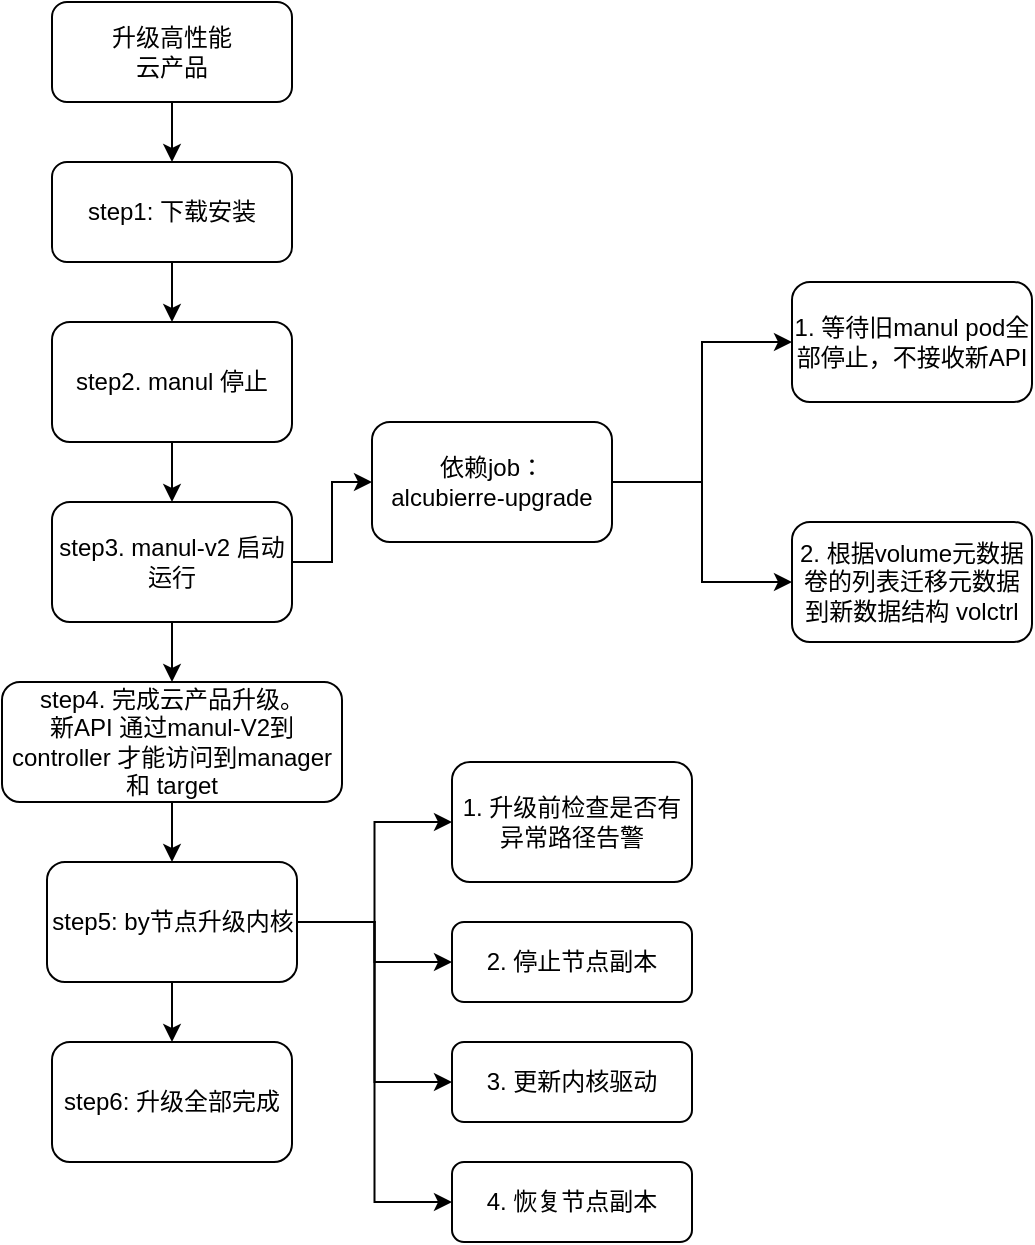 <mxfile version="24.8.3">
  <diagram name="第 1 页" id="D0J0jl4IKhHa07DCxUIr">
    <mxGraphModel dx="954" dy="503" grid="1" gridSize="10" guides="1" tooltips="1" connect="1" arrows="1" fold="1" page="1" pageScale="1" pageWidth="827" pageHeight="1169" math="0" shadow="0">
      <root>
        <mxCell id="0" />
        <mxCell id="1" parent="0" />
        <mxCell id="qZkyeaaC3u281_93p0Kt-14" style="edgeStyle=orthogonalEdgeStyle;rounded=0;orthogonalLoop=1;jettySize=auto;html=1;exitX=0.5;exitY=1;exitDx=0;exitDy=0;entryX=0.5;entryY=0;entryDx=0;entryDy=0;" parent="1" source="qZkyeaaC3u281_93p0Kt-1" target="qZkyeaaC3u281_93p0Kt-2" edge="1">
          <mxGeometry relative="1" as="geometry" />
        </mxCell>
        <mxCell id="qZkyeaaC3u281_93p0Kt-1" value="升级高性能&lt;div&gt;云产品&lt;/div&gt;" style="rounded=1;whiteSpace=wrap;html=1;" parent="1" vertex="1">
          <mxGeometry x="300" y="100" width="120" height="50" as="geometry" />
        </mxCell>
        <mxCell id="qZkyeaaC3u281_93p0Kt-15" style="edgeStyle=orthogonalEdgeStyle;rounded=0;orthogonalLoop=1;jettySize=auto;html=1;exitX=0.5;exitY=1;exitDx=0;exitDy=0;entryX=0.5;entryY=0;entryDx=0;entryDy=0;" parent="1" source="qZkyeaaC3u281_93p0Kt-2" target="qZkyeaaC3u281_93p0Kt-3" edge="1">
          <mxGeometry relative="1" as="geometry" />
        </mxCell>
        <mxCell id="qZkyeaaC3u281_93p0Kt-2" value="step1: 下载安装" style="rounded=1;whiteSpace=wrap;html=1;" parent="1" vertex="1">
          <mxGeometry x="300" y="180" width="120" height="50" as="geometry" />
        </mxCell>
        <mxCell id="qZkyeaaC3u281_93p0Kt-17" style="edgeStyle=orthogonalEdgeStyle;rounded=0;orthogonalLoop=1;jettySize=auto;html=1;exitX=0.5;exitY=1;exitDx=0;exitDy=0;entryX=0.5;entryY=0;entryDx=0;entryDy=0;" parent="1" source="qZkyeaaC3u281_93p0Kt-3" target="qZkyeaaC3u281_93p0Kt-16" edge="1">
          <mxGeometry relative="1" as="geometry" />
        </mxCell>
        <mxCell id="qZkyeaaC3u281_93p0Kt-3" value="step2. manul 停止" style="rounded=1;whiteSpace=wrap;html=1;" parent="1" vertex="1">
          <mxGeometry x="300" y="260" width="120" height="60" as="geometry" />
        </mxCell>
        <mxCell id="qZkyeaaC3u281_93p0Kt-12" style="edgeStyle=orthogonalEdgeStyle;rounded=0;orthogonalLoop=1;jettySize=auto;html=1;exitX=1;exitY=0.5;exitDx=0;exitDy=0;entryX=0;entryY=0.5;entryDx=0;entryDy=0;" parent="1" source="qZkyeaaC3u281_93p0Kt-6" target="qZkyeaaC3u281_93p0Kt-8" edge="1">
          <mxGeometry relative="1" as="geometry" />
        </mxCell>
        <mxCell id="qZkyeaaC3u281_93p0Kt-13" style="edgeStyle=orthogonalEdgeStyle;rounded=0;orthogonalLoop=1;jettySize=auto;html=1;exitX=1;exitY=0.5;exitDx=0;exitDy=0;entryX=0;entryY=0.5;entryDx=0;entryDy=0;" parent="1" source="qZkyeaaC3u281_93p0Kt-6" target="qZkyeaaC3u281_93p0Kt-11" edge="1">
          <mxGeometry relative="1" as="geometry" />
        </mxCell>
        <mxCell id="qZkyeaaC3u281_93p0Kt-6" value="依赖job：&lt;br&gt;alcubierre-upgrade" style="whiteSpace=wrap;html=1;rounded=1;" parent="1" vertex="1">
          <mxGeometry x="460" y="310" width="120" height="60" as="geometry" />
        </mxCell>
        <mxCell id="qZkyeaaC3u281_93p0Kt-8" value="1. 等待旧manul pod全部停止，不接收新API" style="whiteSpace=wrap;html=1;rounded=1;" parent="1" vertex="1">
          <mxGeometry x="670" y="240" width="120" height="60" as="geometry" />
        </mxCell>
        <mxCell id="qZkyeaaC3u281_93p0Kt-11" value="2. 根据volume元数据卷的列表迁移元数据到新数据结构 volctrl" style="whiteSpace=wrap;html=1;rounded=1;" parent="1" vertex="1">
          <mxGeometry x="670" y="360" width="120" height="60" as="geometry" />
        </mxCell>
        <mxCell id="qZkyeaaC3u281_93p0Kt-18" style="edgeStyle=orthogonalEdgeStyle;rounded=0;orthogonalLoop=1;jettySize=auto;html=1;exitX=1;exitY=0.5;exitDx=0;exitDy=0;entryX=0;entryY=0.5;entryDx=0;entryDy=0;" parent="1" source="qZkyeaaC3u281_93p0Kt-16" target="qZkyeaaC3u281_93p0Kt-6" edge="1">
          <mxGeometry relative="1" as="geometry" />
        </mxCell>
        <mxCell id="qZkyeaaC3u281_93p0Kt-19" style="edgeStyle=orthogonalEdgeStyle;rounded=0;orthogonalLoop=1;jettySize=auto;html=1;exitX=0.5;exitY=1;exitDx=0;exitDy=0;" parent="1" source="qZkyeaaC3u281_93p0Kt-16" edge="1">
          <mxGeometry relative="1" as="geometry">
            <mxPoint x="360" y="440" as="targetPoint" />
          </mxGeometry>
        </mxCell>
        <mxCell id="qZkyeaaC3u281_93p0Kt-16" value="step3. manul-v2 启动运行" style="rounded=1;whiteSpace=wrap;html=1;" parent="1" vertex="1">
          <mxGeometry x="300" y="350" width="120" height="60" as="geometry" />
        </mxCell>
        <mxCell id="bWttF4Ye1A_sWvjmgaZt-2" style="edgeStyle=orthogonalEdgeStyle;rounded=0;orthogonalLoop=1;jettySize=auto;html=1;exitX=0.5;exitY=1;exitDx=0;exitDy=0;entryX=0.5;entryY=0;entryDx=0;entryDy=0;" edge="1" parent="1" source="qZkyeaaC3u281_93p0Kt-20" target="bWttF4Ye1A_sWvjmgaZt-1">
          <mxGeometry relative="1" as="geometry" />
        </mxCell>
        <mxCell id="qZkyeaaC3u281_93p0Kt-20" value="step4. 完成云产品升级。&lt;br&gt;新API 通过manul-V2到 controller 才能访问到manager 和 target" style="rounded=1;whiteSpace=wrap;html=1;" parent="1" vertex="1">
          <mxGeometry x="275" y="440" width="170" height="60" as="geometry" />
        </mxCell>
        <mxCell id="bWttF4Ye1A_sWvjmgaZt-4" value="" style="edgeStyle=orthogonalEdgeStyle;rounded=0;orthogonalLoop=1;jettySize=auto;html=1;" edge="1" parent="1" source="bWttF4Ye1A_sWvjmgaZt-1" target="bWttF4Ye1A_sWvjmgaZt-3">
          <mxGeometry relative="1" as="geometry" />
        </mxCell>
        <mxCell id="bWttF4Ye1A_sWvjmgaZt-6" style="edgeStyle=orthogonalEdgeStyle;rounded=0;orthogonalLoop=1;jettySize=auto;html=1;exitX=1;exitY=0.5;exitDx=0;exitDy=0;entryX=0;entryY=0.5;entryDx=0;entryDy=0;" edge="1" parent="1" source="bWttF4Ye1A_sWvjmgaZt-1" target="bWttF4Ye1A_sWvjmgaZt-5">
          <mxGeometry relative="1" as="geometry" />
        </mxCell>
        <mxCell id="bWttF4Ye1A_sWvjmgaZt-8" style="edgeStyle=orthogonalEdgeStyle;rounded=0;orthogonalLoop=1;jettySize=auto;html=1;exitX=1;exitY=0.5;exitDx=0;exitDy=0;entryX=0;entryY=0.5;entryDx=0;entryDy=0;" edge="1" parent="1" source="bWttF4Ye1A_sWvjmgaZt-1" target="bWttF4Ye1A_sWvjmgaZt-7">
          <mxGeometry relative="1" as="geometry" />
        </mxCell>
        <mxCell id="bWttF4Ye1A_sWvjmgaZt-11" style="edgeStyle=orthogonalEdgeStyle;rounded=0;orthogonalLoop=1;jettySize=auto;html=1;exitX=1;exitY=0.5;exitDx=0;exitDy=0;entryX=0;entryY=0.5;entryDx=0;entryDy=0;" edge="1" parent="1" source="bWttF4Ye1A_sWvjmgaZt-1" target="bWttF4Ye1A_sWvjmgaZt-10">
          <mxGeometry relative="1" as="geometry" />
        </mxCell>
        <mxCell id="bWttF4Ye1A_sWvjmgaZt-13" value="" style="edgeStyle=orthogonalEdgeStyle;rounded=0;orthogonalLoop=1;jettySize=auto;html=1;" edge="1" parent="1" source="bWttF4Ye1A_sWvjmgaZt-1" target="bWttF4Ye1A_sWvjmgaZt-12">
          <mxGeometry relative="1" as="geometry" />
        </mxCell>
        <mxCell id="bWttF4Ye1A_sWvjmgaZt-1" value="step5: by节点升级内核" style="rounded=1;whiteSpace=wrap;html=1;" vertex="1" parent="1">
          <mxGeometry x="297.5" y="530" width="125" height="60" as="geometry" />
        </mxCell>
        <mxCell id="bWttF4Ye1A_sWvjmgaZt-3" value="1. 升级前检查是否有异常路径告警" style="whiteSpace=wrap;html=1;rounded=1;" vertex="1" parent="1">
          <mxGeometry x="500" y="480" width="120" height="60" as="geometry" />
        </mxCell>
        <mxCell id="bWttF4Ye1A_sWvjmgaZt-5" value="2. 停止节点副本" style="whiteSpace=wrap;html=1;rounded=1;" vertex="1" parent="1">
          <mxGeometry x="500" y="560" width="120" height="40" as="geometry" />
        </mxCell>
        <mxCell id="bWttF4Ye1A_sWvjmgaZt-7" value="3. 更新内核驱动" style="whiteSpace=wrap;html=1;rounded=1;" vertex="1" parent="1">
          <mxGeometry x="500" y="620" width="120" height="40" as="geometry" />
        </mxCell>
        <mxCell id="bWttF4Ye1A_sWvjmgaZt-10" value="4. 恢复节点副本" style="whiteSpace=wrap;html=1;rounded=1;" vertex="1" parent="1">
          <mxGeometry x="500" y="680" width="120" height="40" as="geometry" />
        </mxCell>
        <mxCell id="bWttF4Ye1A_sWvjmgaZt-12" value="step6: 升级全部完成" style="whiteSpace=wrap;html=1;rounded=1;" vertex="1" parent="1">
          <mxGeometry x="300" y="620" width="120" height="60" as="geometry" />
        </mxCell>
      </root>
    </mxGraphModel>
  </diagram>
</mxfile>
